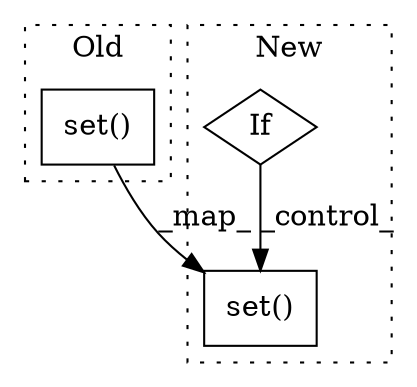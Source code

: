 digraph G {
subgraph cluster0 {
1 [label="set()" a="75" s="4208,4240" l="22,1" shape="box"];
label = "Old";
style="dotted";
}
subgraph cluster1 {
2 [label="set()" a="75" s="4668,4700" l="22,1" shape="box"];
3 [label="If" a="96" s="4562" l="3" shape="diamond"];
label = "New";
style="dotted";
}
1 -> 2 [label="_map_"];
3 -> 2 [label="_control_"];
}